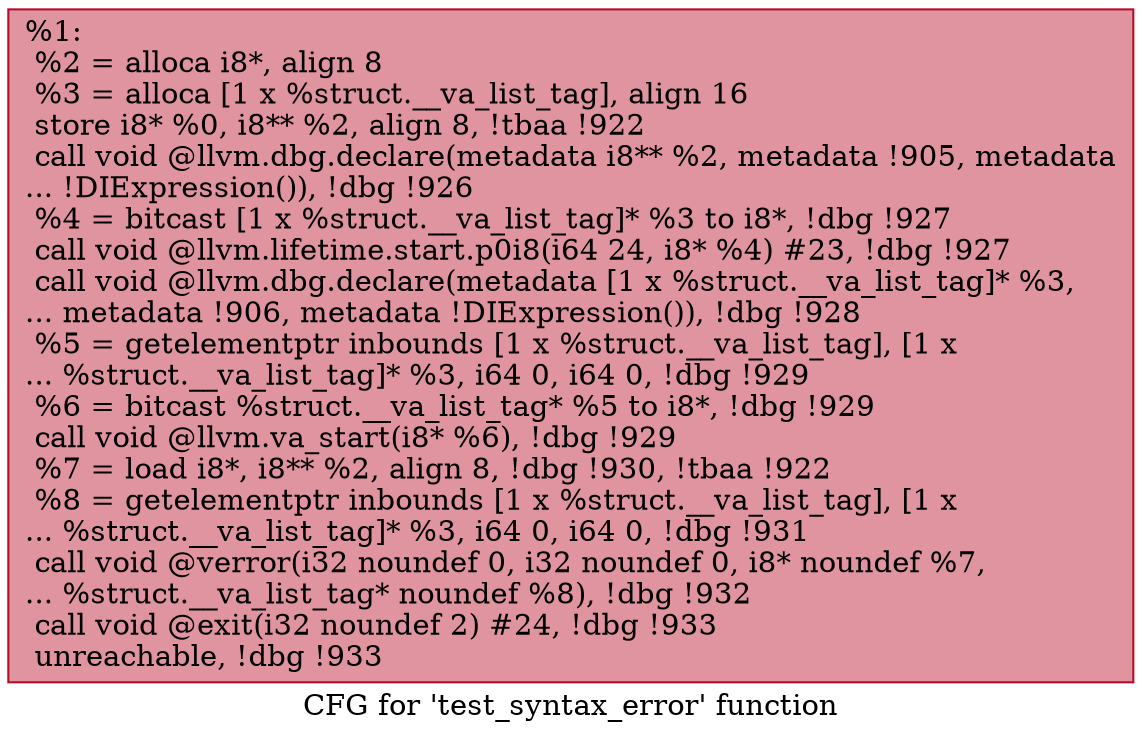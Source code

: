 digraph "CFG for 'test_syntax_error' function" {
	label="CFG for 'test_syntax_error' function";

	Node0x149e380 [shape=record,color="#b70d28ff", style=filled, fillcolor="#b70d2870",label="{%1:\l  %2 = alloca i8*, align 8\l  %3 = alloca [1 x %struct.__va_list_tag], align 16\l  store i8* %0, i8** %2, align 8, !tbaa !922\l  call void @llvm.dbg.declare(metadata i8** %2, metadata !905, metadata\l... !DIExpression()), !dbg !926\l  %4 = bitcast [1 x %struct.__va_list_tag]* %3 to i8*, !dbg !927\l  call void @llvm.lifetime.start.p0i8(i64 24, i8* %4) #23, !dbg !927\l  call void @llvm.dbg.declare(metadata [1 x %struct.__va_list_tag]* %3,\l... metadata !906, metadata !DIExpression()), !dbg !928\l  %5 = getelementptr inbounds [1 x %struct.__va_list_tag], [1 x\l... %struct.__va_list_tag]* %3, i64 0, i64 0, !dbg !929\l  %6 = bitcast %struct.__va_list_tag* %5 to i8*, !dbg !929\l  call void @llvm.va_start(i8* %6), !dbg !929\l  %7 = load i8*, i8** %2, align 8, !dbg !930, !tbaa !922\l  %8 = getelementptr inbounds [1 x %struct.__va_list_tag], [1 x\l... %struct.__va_list_tag]* %3, i64 0, i64 0, !dbg !931\l  call void @verror(i32 noundef 0, i32 noundef 0, i8* noundef %7,\l... %struct.__va_list_tag* noundef %8), !dbg !932\l  call void @exit(i32 noundef 2) #24, !dbg !933\l  unreachable, !dbg !933\l}"];
}
